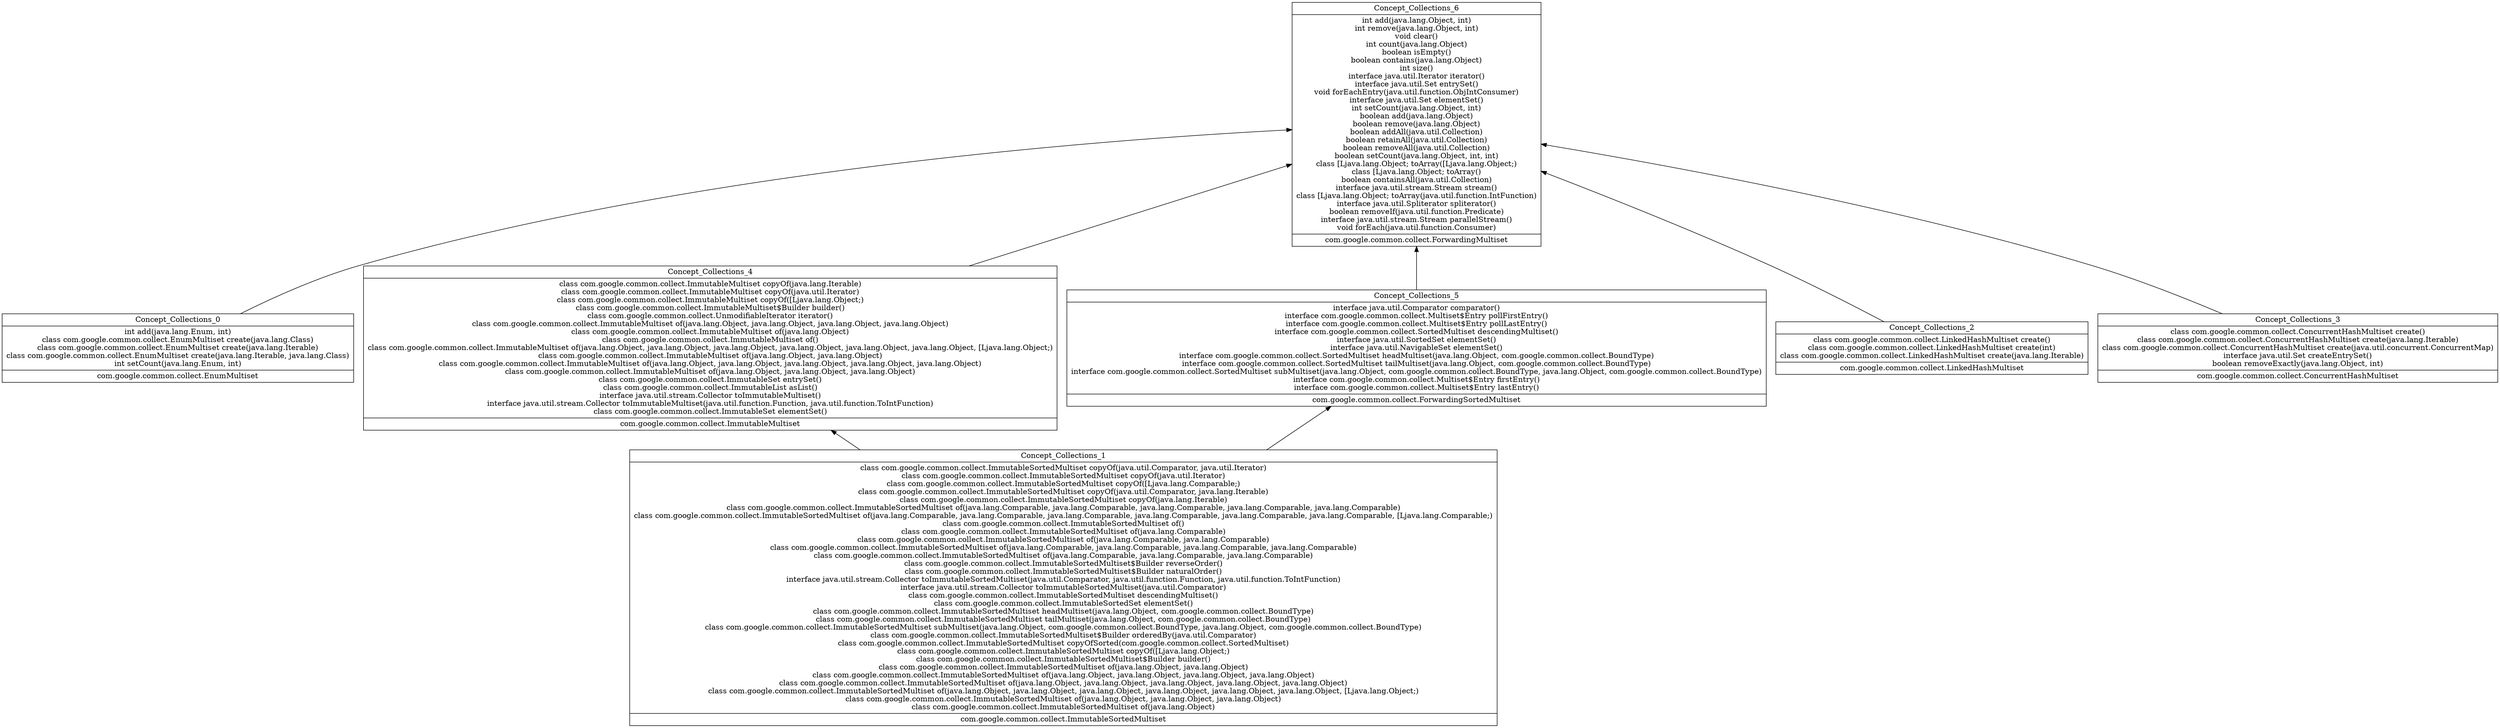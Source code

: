 digraph G { 
	rankdir=BT;
subgraph Collections { 
label="Collections";
7 [shape=record,label="{Concept_Collections_6|int add(java.lang.Object, int)\nint remove(java.lang.Object, int)\nvoid clear()\nint count(java.lang.Object)\nboolean isEmpty()\nboolean contains(java.lang.Object)\nint size()\ninterface java.util.Iterator iterator()\ninterface java.util.Set entrySet()\nvoid forEachEntry(java.util.function.ObjIntConsumer)\ninterface java.util.Set elementSet()\nint setCount(java.lang.Object, int)\nboolean add(java.lang.Object)\nboolean remove(java.lang.Object)\nboolean addAll(java.util.Collection)\nboolean retainAll(java.util.Collection)\nboolean removeAll(java.util.Collection)\nboolean setCount(java.lang.Object, int, int)\nclass [Ljava.lang.Object; toArray([Ljava.lang.Object;)\nclass [Ljava.lang.Object; toArray()\nboolean containsAll(java.util.Collection)\ninterface java.util.stream.Stream stream()\nclass [Ljava.lang.Object; toArray(java.util.function.IntFunction)\ninterface java.util.Spliterator spliterator()\nboolean removeIf(java.util.function.Predicate)\ninterface java.util.stream.Stream parallelStream()\nvoid forEach(java.util.function.Consumer)\n|com.google.common.collect.ForwardingMultiset\n}"];
8 [shape=record,label="{Concept_Collections_0|int add(java.lang.Enum, int)\nclass com.google.common.collect.EnumMultiset create(java.lang.Class)\nclass com.google.common.collect.EnumMultiset create(java.lang.Iterable)\nclass com.google.common.collect.EnumMultiset create(java.lang.Iterable, java.lang.Class)\nint setCount(java.lang.Enum, int)\n|com.google.common.collect.EnumMultiset\n}"];
9 [shape=record,label="{Concept_Collections_4|class com.google.common.collect.ImmutableMultiset copyOf(java.lang.Iterable)\nclass com.google.common.collect.ImmutableMultiset copyOf(java.util.Iterator)\nclass com.google.common.collect.ImmutableMultiset copyOf([Ljava.lang.Object;)\nclass com.google.common.collect.ImmutableMultiset$Builder builder()\nclass com.google.common.collect.UnmodifiableIterator iterator()\nclass com.google.common.collect.ImmutableMultiset of(java.lang.Object, java.lang.Object, java.lang.Object, java.lang.Object)\nclass com.google.common.collect.ImmutableMultiset of(java.lang.Object)\nclass com.google.common.collect.ImmutableMultiset of()\nclass com.google.common.collect.ImmutableMultiset of(java.lang.Object, java.lang.Object, java.lang.Object, java.lang.Object, java.lang.Object, java.lang.Object, [Ljava.lang.Object;)\nclass com.google.common.collect.ImmutableMultiset of(java.lang.Object, java.lang.Object)\nclass com.google.common.collect.ImmutableMultiset of(java.lang.Object, java.lang.Object, java.lang.Object, java.lang.Object, java.lang.Object)\nclass com.google.common.collect.ImmutableMultiset of(java.lang.Object, java.lang.Object, java.lang.Object)\nclass com.google.common.collect.ImmutableSet entrySet()\nclass com.google.common.collect.ImmutableList asList()\ninterface java.util.stream.Collector toImmutableMultiset()\ninterface java.util.stream.Collector toImmutableMultiset(java.util.function.Function, java.util.function.ToIntFunction)\nclass com.google.common.collect.ImmutableSet elementSet()\n|com.google.common.collect.ImmutableMultiset\n}"];
10 [shape=record,label="{Concept_Collections_1|class com.google.common.collect.ImmutableSortedMultiset copyOf(java.util.Comparator, java.util.Iterator)\nclass com.google.common.collect.ImmutableSortedMultiset copyOf(java.util.Iterator)\nclass com.google.common.collect.ImmutableSortedMultiset copyOf([Ljava.lang.Comparable;)\nclass com.google.common.collect.ImmutableSortedMultiset copyOf(java.util.Comparator, java.lang.Iterable)\nclass com.google.common.collect.ImmutableSortedMultiset copyOf(java.lang.Iterable)\nclass com.google.common.collect.ImmutableSortedMultiset of(java.lang.Comparable, java.lang.Comparable, java.lang.Comparable, java.lang.Comparable, java.lang.Comparable)\nclass com.google.common.collect.ImmutableSortedMultiset of(java.lang.Comparable, java.lang.Comparable, java.lang.Comparable, java.lang.Comparable, java.lang.Comparable, java.lang.Comparable, [Ljava.lang.Comparable;)\nclass com.google.common.collect.ImmutableSortedMultiset of()\nclass com.google.common.collect.ImmutableSortedMultiset of(java.lang.Comparable)\nclass com.google.common.collect.ImmutableSortedMultiset of(java.lang.Comparable, java.lang.Comparable)\nclass com.google.common.collect.ImmutableSortedMultiset of(java.lang.Comparable, java.lang.Comparable, java.lang.Comparable, java.lang.Comparable)\nclass com.google.common.collect.ImmutableSortedMultiset of(java.lang.Comparable, java.lang.Comparable, java.lang.Comparable)\nclass com.google.common.collect.ImmutableSortedMultiset$Builder reverseOrder()\nclass com.google.common.collect.ImmutableSortedMultiset$Builder naturalOrder()\ninterface java.util.stream.Collector toImmutableSortedMultiset(java.util.Comparator, java.util.function.Function, java.util.function.ToIntFunction)\ninterface java.util.stream.Collector toImmutableSortedMultiset(java.util.Comparator)\nclass com.google.common.collect.ImmutableSortedMultiset descendingMultiset()\nclass com.google.common.collect.ImmutableSortedSet elementSet()\nclass com.google.common.collect.ImmutableSortedMultiset headMultiset(java.lang.Object, com.google.common.collect.BoundType)\nclass com.google.common.collect.ImmutableSortedMultiset tailMultiset(java.lang.Object, com.google.common.collect.BoundType)\nclass com.google.common.collect.ImmutableSortedMultiset subMultiset(java.lang.Object, com.google.common.collect.BoundType, java.lang.Object, com.google.common.collect.BoundType)\nclass com.google.common.collect.ImmutableSortedMultiset$Builder orderedBy(java.util.Comparator)\nclass com.google.common.collect.ImmutableSortedMultiset copyOfSorted(com.google.common.collect.SortedMultiset)\nclass com.google.common.collect.ImmutableSortedMultiset copyOf([Ljava.lang.Object;)\nclass com.google.common.collect.ImmutableSortedMultiset$Builder builder()\nclass com.google.common.collect.ImmutableSortedMultiset of(java.lang.Object, java.lang.Object)\nclass com.google.common.collect.ImmutableSortedMultiset of(java.lang.Object, java.lang.Object, java.lang.Object, java.lang.Object)\nclass com.google.common.collect.ImmutableSortedMultiset of(java.lang.Object, java.lang.Object, java.lang.Object, java.lang.Object, java.lang.Object)\nclass com.google.common.collect.ImmutableSortedMultiset of(java.lang.Object, java.lang.Object, java.lang.Object, java.lang.Object, java.lang.Object, java.lang.Object, [Ljava.lang.Object;)\nclass com.google.common.collect.ImmutableSortedMultiset of(java.lang.Object, java.lang.Object, java.lang.Object)\nclass com.google.common.collect.ImmutableSortedMultiset of(java.lang.Object)\n|com.google.common.collect.ImmutableSortedMultiset\n}"];
11 [shape=record,label="{Concept_Collections_5|interface java.util.Comparator comparator()\ninterface com.google.common.collect.Multiset$Entry pollFirstEntry()\ninterface com.google.common.collect.Multiset$Entry pollLastEntry()\ninterface com.google.common.collect.SortedMultiset descendingMultiset()\ninterface java.util.SortedSet elementSet()\ninterface java.util.NavigableSet elementSet()\ninterface com.google.common.collect.SortedMultiset headMultiset(java.lang.Object, com.google.common.collect.BoundType)\ninterface com.google.common.collect.SortedMultiset tailMultiset(java.lang.Object, com.google.common.collect.BoundType)\ninterface com.google.common.collect.SortedMultiset subMultiset(java.lang.Object, com.google.common.collect.BoundType, java.lang.Object, com.google.common.collect.BoundType)\ninterface com.google.common.collect.Multiset$Entry firstEntry()\ninterface com.google.common.collect.Multiset$Entry lastEntry()\n|com.google.common.collect.ForwardingSortedMultiset\n}"];
12 [shape=record,label="{Concept_Collections_2|class com.google.common.collect.LinkedHashMultiset create()\nclass com.google.common.collect.LinkedHashMultiset create(int)\nclass com.google.common.collect.LinkedHashMultiset create(java.lang.Iterable)\n|com.google.common.collect.LinkedHashMultiset\n}"];
13 [shape=record,label="{Concept_Collections_3|class com.google.common.collect.ConcurrentHashMultiset create()\nclass com.google.common.collect.ConcurrentHashMultiset create(java.lang.Iterable)\nclass com.google.common.collect.ConcurrentHashMultiset create(java.util.concurrent.ConcurrentMap)\ninterface java.util.Set createEntrySet()\nboolean removeExactly(java.lang.Object, int)\n|com.google.common.collect.ConcurrentHashMultiset\n}"];
	8 -> 7
	12 -> 7
	13 -> 7
	9 -> 7
	11 -> 7
	10 -> 9
	10 -> 11
}
}